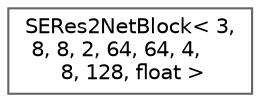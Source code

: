 digraph "Graphical Class Hierarchy"
{
 // LATEX_PDF_SIZE
  bgcolor="transparent";
  edge [fontname=Helvetica,fontsize=10,labelfontname=Helvetica,labelfontsize=10];
  node [fontname=Helvetica,fontsize=10,shape=box,height=0.2,width=0.4];
  rankdir="LR";
  Node0 [id="Node000000",label="SERes2NetBlock\< 3,\l 8, 8, 2, 64, 64, 4,\l 8, 128, float \>",height=0.2,width=0.4,color="grey40", fillcolor="white", style="filled",URL="$class_s_e_res2_net_block.html",tooltip=" "];
}
